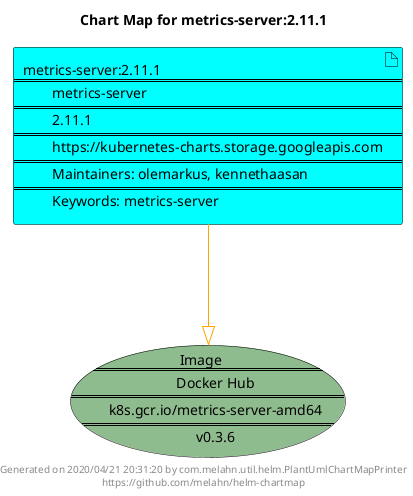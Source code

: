 @startuml
skinparam linetype ortho
skinparam backgroundColor white
skinparam usecaseBorderColor black
skinparam usecaseArrowColor LightSlateGray
skinparam artifactBorderColor black
skinparam artifactArrowColor LightSlateGray

title Chart Map for metrics-server:2.11.1

'There is one referenced Helm Chart
artifact "metrics-server:2.11.1\n====\n\tmetrics-server\n====\n\t2.11.1\n====\n\thttps://kubernetes-charts.storage.googleapis.com\n====\n\tMaintainers: olemarkus, kennethaasan\n====\n\tKeywords: metrics-server" as metrics_server_2_11_1 #Cyan

'There is one referenced Docker Image
usecase "Image\n====\n\tDocker Hub\n====\n\tk8s.gcr.io/metrics-server-amd64\n====\n\tv0.3.6" as k8s_gcr_io_metrics_server_amd64_v0_3_6 #DarkSeaGreen

'Chart Dependencies
metrics_server_2_11_1--[#orange]-|>k8s_gcr_io_metrics_server_amd64_v0_3_6

center footer Generated on 2020/04/21 20:31:20 by com.melahn.util.helm.PlantUmlChartMapPrinter\nhttps://github.com/melahn/helm-chartmap
@enduml
